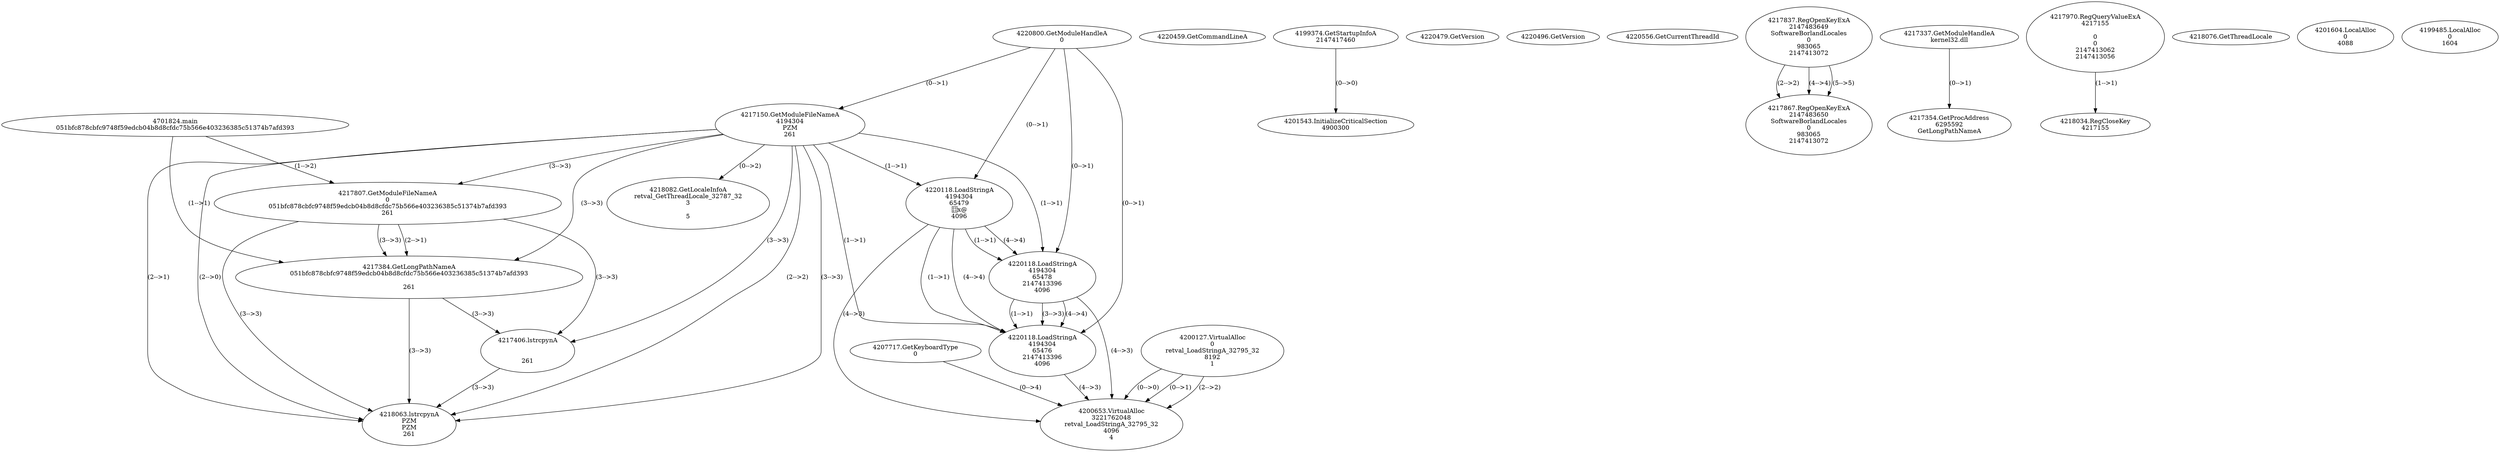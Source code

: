 // Global SCDG with merge call
digraph {
	0 [label="4701824.main
051bfc878cbfc9748f59edcb04b8d8cfdc75b566e403236385c51374b7afd393"]
	1 [label="4220800.GetModuleHandleA
0"]
	2 [label="4207717.GetKeyboardType
0"]
	3 [label="4220459.GetCommandLineA
"]
	4 [label="4199374.GetStartupInfoA
2147417460"]
	5 [label="4220479.GetVersion
"]
	6 [label="4220496.GetVersion
"]
	7 [label="4220556.GetCurrentThreadId
"]
	8 [label="4217150.GetModuleFileNameA
4194304
PZM
261"]
	1 -> 8 [label="(0-->1)"]
	9 [label="4217807.GetModuleFileNameA
0
051bfc878cbfc9748f59edcb04b8d8cfdc75b566e403236385c51374b7afd393
261"]
	0 -> 9 [label="(1-->2)"]
	8 -> 9 [label="(3-->3)"]
	10 [label="4217837.RegOpenKeyExA
2147483649
Software\Borland\Locales
0
983065
2147413072"]
	11 [label="4217867.RegOpenKeyExA
2147483650
Software\Borland\Locales
0
983065
2147413072"]
	10 -> 11 [label="(2-->2)"]
	10 -> 11 [label="(4-->4)"]
	10 -> 11 [label="(5-->5)"]
	12 [label="4217337.GetModuleHandleA
kernel32.dll"]
	13 [label="4217354.GetProcAddress
6295592
GetLongPathNameA"]
	12 -> 13 [label="(0-->1)"]
	14 [label="4217384.GetLongPathNameA
051bfc878cbfc9748f59edcb04b8d8cfdc75b566e403236385c51374b7afd393

261"]
	0 -> 14 [label="(1-->1)"]
	9 -> 14 [label="(2-->1)"]
	8 -> 14 [label="(3-->3)"]
	9 -> 14 [label="(3-->3)"]
	15 [label="4217406.lstrcpynA


261"]
	8 -> 15 [label="(3-->3)"]
	9 -> 15 [label="(3-->3)"]
	14 -> 15 [label="(3-->3)"]
	16 [label="4217970.RegQueryValueExA
4217155

0
0
2147413062
2147413056"]
	17 [label="4218034.RegCloseKey
4217155"]
	16 -> 17 [label="(1-->1)"]
	18 [label="4218063.lstrcpynA
PZM
PZM
261"]
	8 -> 18 [label="(2-->1)"]
	8 -> 18 [label="(2-->2)"]
	8 -> 18 [label="(3-->3)"]
	9 -> 18 [label="(3-->3)"]
	14 -> 18 [label="(3-->3)"]
	15 -> 18 [label="(3-->3)"]
	8 -> 18 [label="(2-->0)"]
	19 [label="4218076.GetThreadLocale
"]
	20 [label="4218082.GetLocaleInfoA
retval_GetThreadLocale_32787_32
3

5"]
	8 -> 20 [label="(0-->2)"]
	21 [label="4220118.LoadStringA
4194304
65479
x@
4096"]
	1 -> 21 [label="(0-->1)"]
	8 -> 21 [label="(1-->1)"]
	22 [label="4220118.LoadStringA
4194304
65478
2147413396
4096"]
	1 -> 22 [label="(0-->1)"]
	8 -> 22 [label="(1-->1)"]
	21 -> 22 [label="(1-->1)"]
	21 -> 22 [label="(4-->4)"]
	23 [label="4220118.LoadStringA
4194304
65476
2147413396
4096"]
	1 -> 23 [label="(0-->1)"]
	8 -> 23 [label="(1-->1)"]
	21 -> 23 [label="(1-->1)"]
	22 -> 23 [label="(1-->1)"]
	22 -> 23 [label="(3-->3)"]
	21 -> 23 [label="(4-->4)"]
	22 -> 23 [label="(4-->4)"]
	24 [label="4201543.InitializeCriticalSection
4900300"]
	4 -> 24 [label="(0-->0)"]
	25 [label="4201604.LocalAlloc
0
4088"]
	26 [label="4200127.VirtualAlloc
0
retval_LoadStringA_32795_32
8192
1"]
	27 [label="4199485.LocalAlloc
0
1604"]
	28 [label="4200653.VirtualAlloc
3221762048
retval_LoadStringA_32795_32
4096
4"]
	26 -> 28 [label="(0-->1)"]
	26 -> 28 [label="(2-->2)"]
	21 -> 28 [label="(4-->3)"]
	22 -> 28 [label="(4-->3)"]
	23 -> 28 [label="(4-->3)"]
	2 -> 28 [label="(0-->4)"]
	26 -> 28 [label="(0-->0)"]
}

